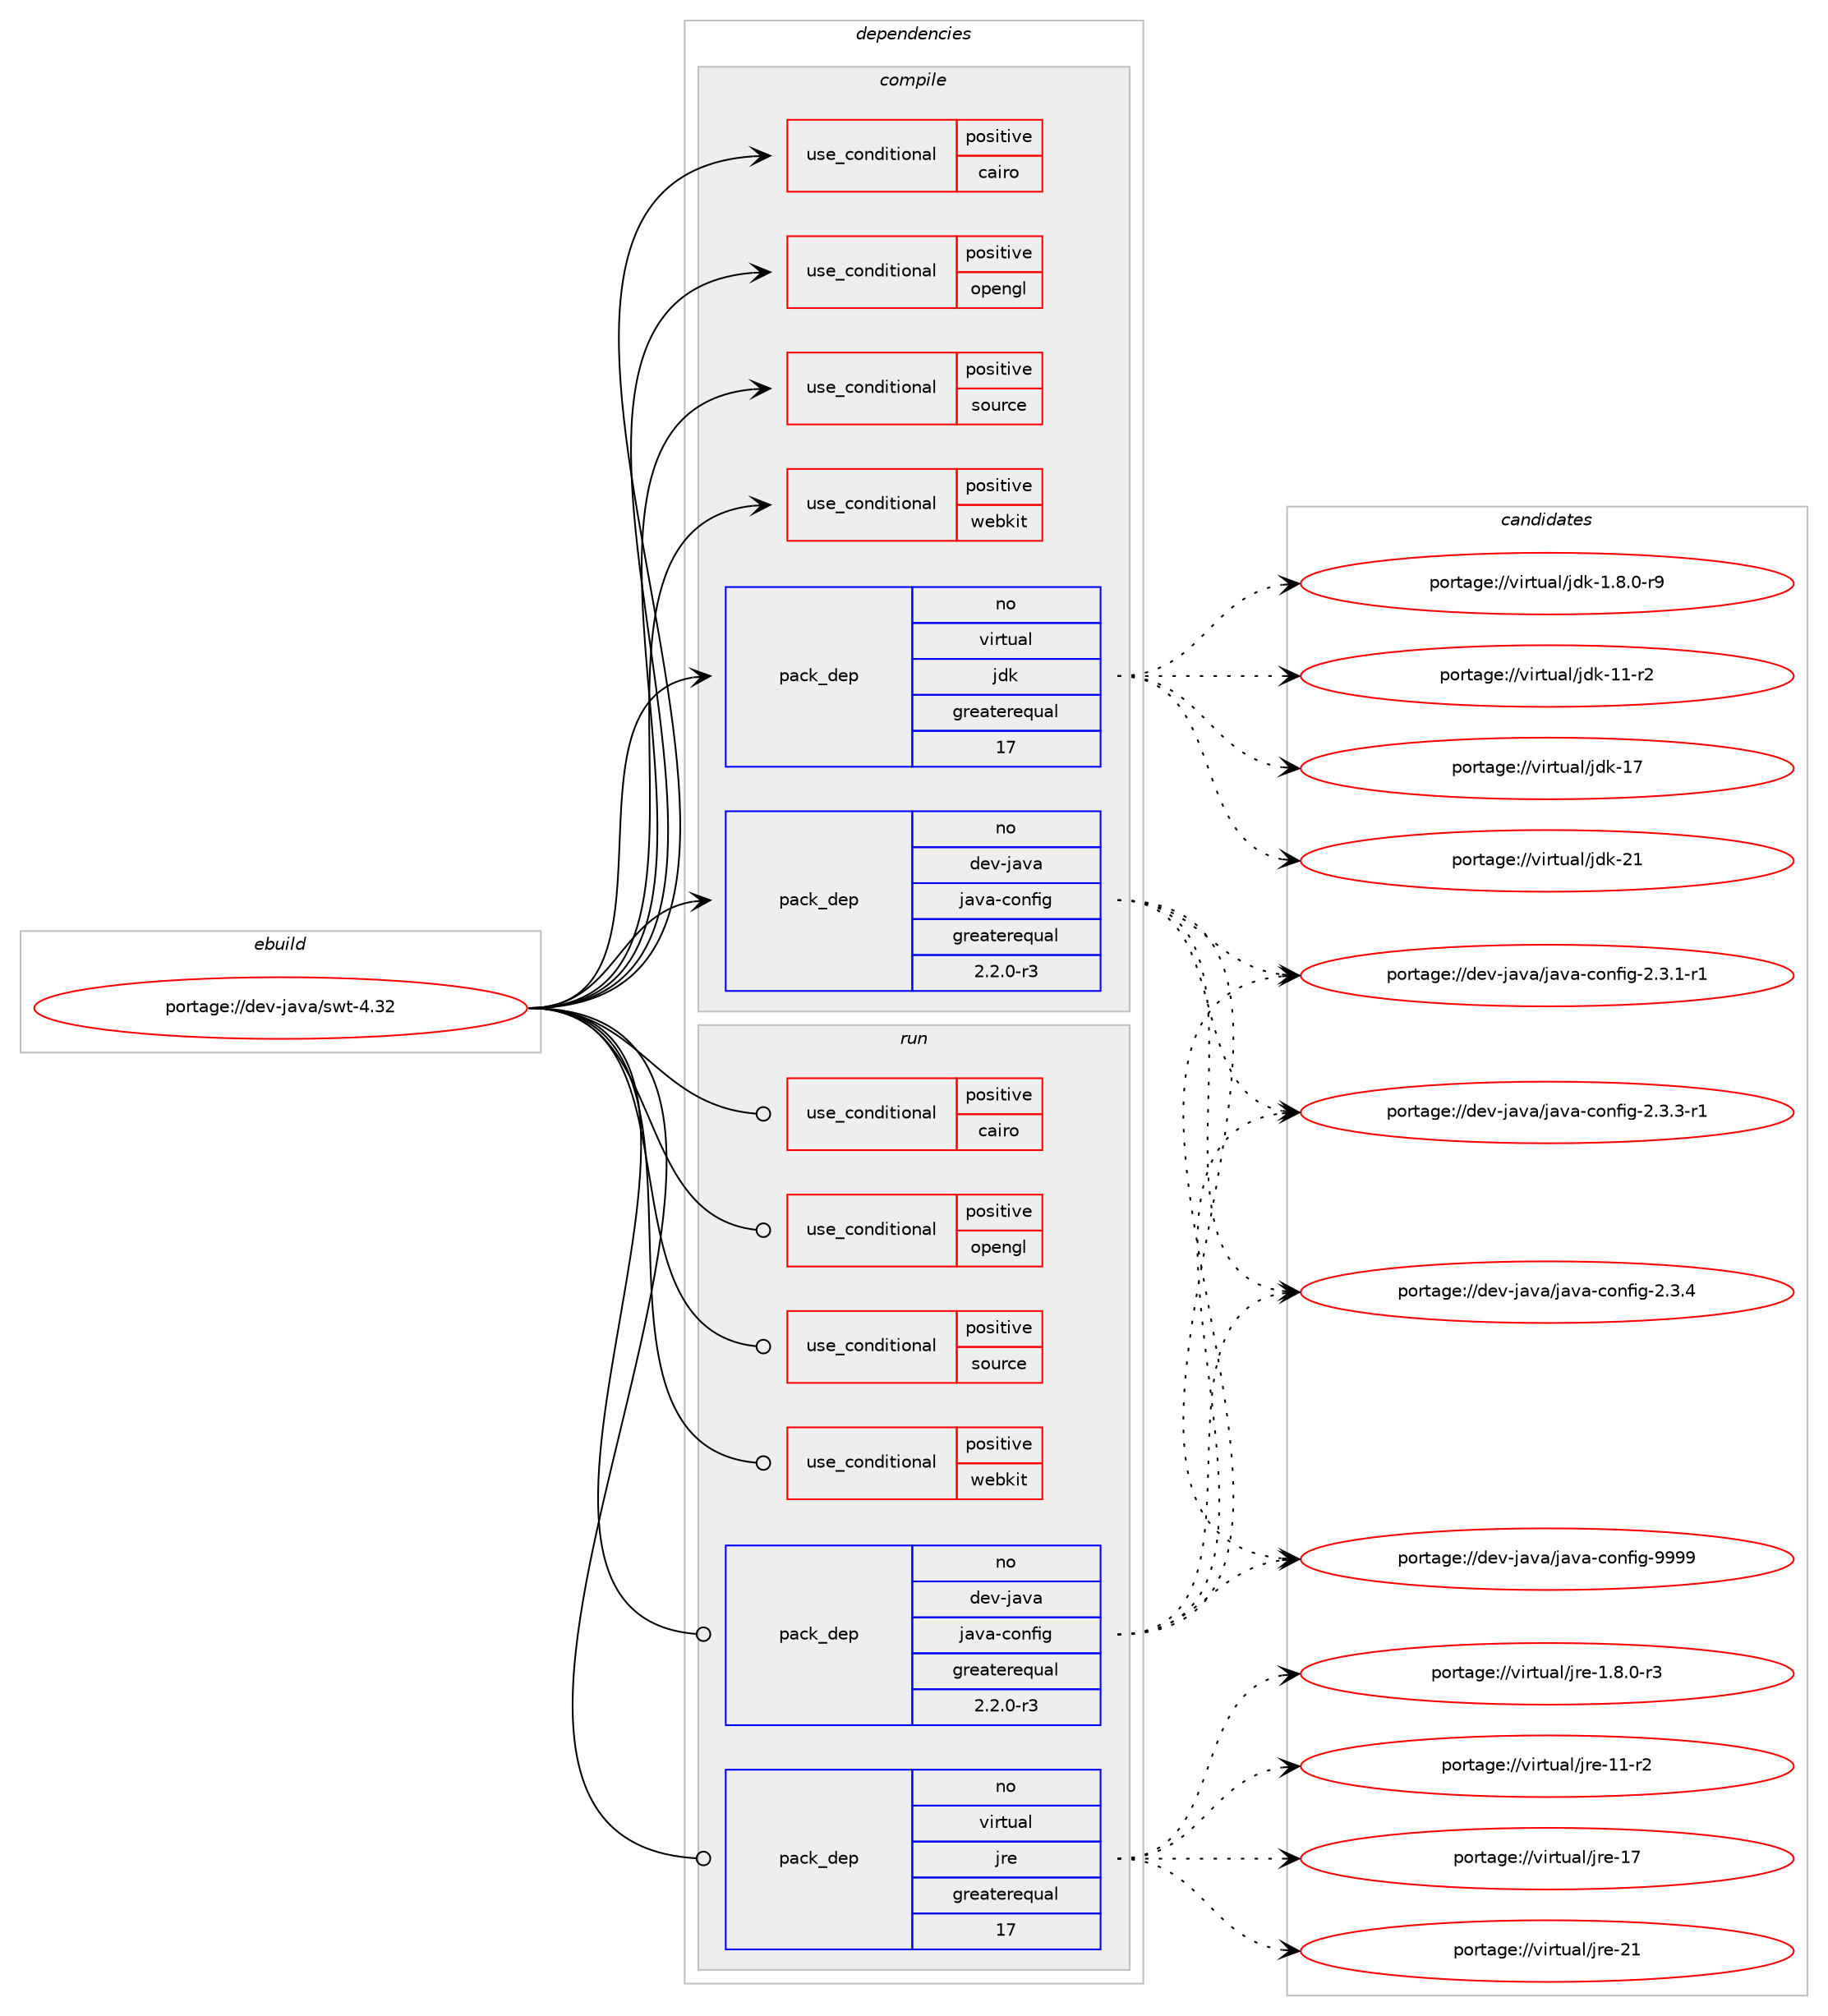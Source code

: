 digraph prolog {

# *************
# Graph options
# *************

newrank=true;
concentrate=true;
compound=true;
graph [rankdir=LR,fontname=Helvetica,fontsize=10,ranksep=1.5];#, ranksep=2.5, nodesep=0.2];
edge  [arrowhead=vee];
node  [fontname=Helvetica,fontsize=10];

# **********
# The ebuild
# **********

subgraph cluster_leftcol {
color=gray;
rank=same;
label=<<i>ebuild</i>>;
id [label="portage://dev-java/swt-4.32", color=red, width=4, href="../dev-java/swt-4.32.svg"];
}

# ****************
# The dependencies
# ****************

subgraph cluster_midcol {
color=gray;
label=<<i>dependencies</i>>;
subgraph cluster_compile {
fillcolor="#eeeeee";
style=filled;
label=<<i>compile</i>>;
subgraph cond21896 {
dependency49535 [label=<<TABLE BORDER="0" CELLBORDER="1" CELLSPACING="0" CELLPADDING="4"><TR><TD ROWSPAN="3" CELLPADDING="10">use_conditional</TD></TR><TR><TD>positive</TD></TR><TR><TD>cairo</TD></TR></TABLE>>, shape=none, color=red];
# *** BEGIN UNKNOWN DEPENDENCY TYPE (TODO) ***
# dependency49535 -> package_dependency(portage://dev-java/swt-4.32,install,no,x11-libs,cairo,none,[,,],[],[])
# *** END UNKNOWN DEPENDENCY TYPE (TODO) ***

}
id:e -> dependency49535:w [weight=20,style="solid",arrowhead="vee"];
subgraph cond21897 {
dependency49536 [label=<<TABLE BORDER="0" CELLBORDER="1" CELLSPACING="0" CELLPADDING="4"><TR><TD ROWSPAN="3" CELLPADDING="10">use_conditional</TD></TR><TR><TD>positive</TD></TR><TR><TD>opengl</TD></TR></TABLE>>, shape=none, color=red];
# *** BEGIN UNKNOWN DEPENDENCY TYPE (TODO) ***
# dependency49536 -> package_dependency(portage://dev-java/swt-4.32,install,no,virtual,glu,none,[,,],[],[])
# *** END UNKNOWN DEPENDENCY TYPE (TODO) ***

# *** BEGIN UNKNOWN DEPENDENCY TYPE (TODO) ***
# dependency49536 -> package_dependency(portage://dev-java/swt-4.32,install,no,virtual,opengl,none,[,,],[],[])
# *** END UNKNOWN DEPENDENCY TYPE (TODO) ***

}
id:e -> dependency49536:w [weight=20,style="solid",arrowhead="vee"];
subgraph cond21898 {
dependency49537 [label=<<TABLE BORDER="0" CELLBORDER="1" CELLSPACING="0" CELLPADDING="4"><TR><TD ROWSPAN="3" CELLPADDING="10">use_conditional</TD></TR><TR><TD>positive</TD></TR><TR><TD>source</TD></TR></TABLE>>, shape=none, color=red];
# *** BEGIN UNKNOWN DEPENDENCY TYPE (TODO) ***
# dependency49537 -> package_dependency(portage://dev-java/swt-4.32,install,no,app-arch,zip,none,[,,],[],[])
# *** END UNKNOWN DEPENDENCY TYPE (TODO) ***

}
id:e -> dependency49537:w [weight=20,style="solid",arrowhead="vee"];
subgraph cond21899 {
dependency49538 [label=<<TABLE BORDER="0" CELLBORDER="1" CELLSPACING="0" CELLPADDING="4"><TR><TD ROWSPAN="3" CELLPADDING="10">use_conditional</TD></TR><TR><TD>positive</TD></TR><TR><TD>webkit</TD></TR></TABLE>>, shape=none, color=red];
# *** BEGIN UNKNOWN DEPENDENCY TYPE (TODO) ***
# dependency49538 -> package_dependency(portage://dev-java/swt-4.32,install,no,net-libs,webkit-gtk,none,[,,],[slot(4.1)],[])
# *** END UNKNOWN DEPENDENCY TYPE (TODO) ***

}
id:e -> dependency49538:w [weight=20,style="solid",arrowhead="vee"];
# *** BEGIN UNKNOWN DEPENDENCY TYPE (TODO) ***
# id -> package_dependency(portage://dev-java/swt-4.32,install,no,app-accessibility,at-spi2-core,none,[,,],[slot(2)],[])
# *** END UNKNOWN DEPENDENCY TYPE (TODO) ***

subgraph pack26607 {
dependency49539 [label=<<TABLE BORDER="0" CELLBORDER="1" CELLSPACING="0" CELLPADDING="4" WIDTH="220"><TR><TD ROWSPAN="6" CELLPADDING="30">pack_dep</TD></TR><TR><TD WIDTH="110">no</TD></TR><TR><TD>dev-java</TD></TR><TR><TD>java-config</TD></TR><TR><TD>greaterequal</TD></TR><TR><TD>2.2.0-r3</TD></TR></TABLE>>, shape=none, color=blue];
}
id:e -> dependency49539:w [weight=20,style="solid",arrowhead="vee"];
# *** BEGIN UNKNOWN DEPENDENCY TYPE (TODO) ***
# id -> package_dependency(portage://dev-java/swt-4.32,install,no,dev-libs,glib,none,[,,],[],[])
# *** END UNKNOWN DEPENDENCY TYPE (TODO) ***

subgraph pack26608 {
dependency49540 [label=<<TABLE BORDER="0" CELLBORDER="1" CELLSPACING="0" CELLPADDING="4" WIDTH="220"><TR><TD ROWSPAN="6" CELLPADDING="30">pack_dep</TD></TR><TR><TD WIDTH="110">no</TD></TR><TR><TD>virtual</TD></TR><TR><TD>jdk</TD></TR><TR><TD>greaterequal</TD></TR><TR><TD>17</TD></TR></TABLE>>, shape=none, color=blue];
}
id:e -> dependency49540:w [weight=20,style="solid",arrowhead="vee"];
# *** BEGIN UNKNOWN DEPENDENCY TYPE (TODO) ***
# id -> package_dependency(portage://dev-java/swt-4.32,install,no,x11-base,xorg-proto,none,[,,],[],[])
# *** END UNKNOWN DEPENDENCY TYPE (TODO) ***

# *** BEGIN UNKNOWN DEPENDENCY TYPE (TODO) ***
# id -> package_dependency(portage://dev-java/swt-4.32,install,no,x11-libs,gtk+,none,[,,],[slot(3)],[])
# *** END UNKNOWN DEPENDENCY TYPE (TODO) ***

# *** BEGIN UNKNOWN DEPENDENCY TYPE (TODO) ***
# id -> package_dependency(portage://dev-java/swt-4.32,install,no,x11-libs,libX11,none,[,,],[],[])
# *** END UNKNOWN DEPENDENCY TYPE (TODO) ***

# *** BEGIN UNKNOWN DEPENDENCY TYPE (TODO) ***
# id -> package_dependency(portage://dev-java/swt-4.32,install,no,x11-libs,libXrender,none,[,,],[],[])
# *** END UNKNOWN DEPENDENCY TYPE (TODO) ***

# *** BEGIN UNKNOWN DEPENDENCY TYPE (TODO) ***
# id -> package_dependency(portage://dev-java/swt-4.32,install,no,x11-libs,libXt,none,[,,],[],[])
# *** END UNKNOWN DEPENDENCY TYPE (TODO) ***

# *** BEGIN UNKNOWN DEPENDENCY TYPE (TODO) ***
# id -> package_dependency(portage://dev-java/swt-4.32,install,no,x11-libs,libXtst,none,[,,],[],[])
# *** END UNKNOWN DEPENDENCY TYPE (TODO) ***

}
subgraph cluster_compileandrun {
fillcolor="#eeeeee";
style=filled;
label=<<i>compile and run</i>>;
}
subgraph cluster_run {
fillcolor="#eeeeee";
style=filled;
label=<<i>run</i>>;
subgraph cond21900 {
dependency49541 [label=<<TABLE BORDER="0" CELLBORDER="1" CELLSPACING="0" CELLPADDING="4"><TR><TD ROWSPAN="3" CELLPADDING="10">use_conditional</TD></TR><TR><TD>positive</TD></TR><TR><TD>cairo</TD></TR></TABLE>>, shape=none, color=red];
# *** BEGIN UNKNOWN DEPENDENCY TYPE (TODO) ***
# dependency49541 -> package_dependency(portage://dev-java/swt-4.32,run,no,x11-libs,cairo,none,[,,],[],[])
# *** END UNKNOWN DEPENDENCY TYPE (TODO) ***

}
id:e -> dependency49541:w [weight=20,style="solid",arrowhead="odot"];
subgraph cond21901 {
dependency49542 [label=<<TABLE BORDER="0" CELLBORDER="1" CELLSPACING="0" CELLPADDING="4"><TR><TD ROWSPAN="3" CELLPADDING="10">use_conditional</TD></TR><TR><TD>positive</TD></TR><TR><TD>opengl</TD></TR></TABLE>>, shape=none, color=red];
# *** BEGIN UNKNOWN DEPENDENCY TYPE (TODO) ***
# dependency49542 -> package_dependency(portage://dev-java/swt-4.32,run,no,virtual,glu,none,[,,],[],[])
# *** END UNKNOWN DEPENDENCY TYPE (TODO) ***

# *** BEGIN UNKNOWN DEPENDENCY TYPE (TODO) ***
# dependency49542 -> package_dependency(portage://dev-java/swt-4.32,run,no,virtual,opengl,none,[,,],[],[])
# *** END UNKNOWN DEPENDENCY TYPE (TODO) ***

}
id:e -> dependency49542:w [weight=20,style="solid",arrowhead="odot"];
subgraph cond21902 {
dependency49543 [label=<<TABLE BORDER="0" CELLBORDER="1" CELLSPACING="0" CELLPADDING="4"><TR><TD ROWSPAN="3" CELLPADDING="10">use_conditional</TD></TR><TR><TD>positive</TD></TR><TR><TD>source</TD></TR></TABLE>>, shape=none, color=red];
# *** BEGIN UNKNOWN DEPENDENCY TYPE (TODO) ***
# dependency49543 -> package_dependency(portage://dev-java/swt-4.32,run,no,app-arch,zip,none,[,,],[],[])
# *** END UNKNOWN DEPENDENCY TYPE (TODO) ***

}
id:e -> dependency49543:w [weight=20,style="solid",arrowhead="odot"];
subgraph cond21903 {
dependency49544 [label=<<TABLE BORDER="0" CELLBORDER="1" CELLSPACING="0" CELLPADDING="4"><TR><TD ROWSPAN="3" CELLPADDING="10">use_conditional</TD></TR><TR><TD>positive</TD></TR><TR><TD>webkit</TD></TR></TABLE>>, shape=none, color=red];
# *** BEGIN UNKNOWN DEPENDENCY TYPE (TODO) ***
# dependency49544 -> package_dependency(portage://dev-java/swt-4.32,run,no,net-libs,webkit-gtk,none,[,,],[slot(4.1)],[])
# *** END UNKNOWN DEPENDENCY TYPE (TODO) ***

}
id:e -> dependency49544:w [weight=20,style="solid",arrowhead="odot"];
# *** BEGIN UNKNOWN DEPENDENCY TYPE (TODO) ***
# id -> package_dependency(portage://dev-java/swt-4.32,run,no,app-accessibility,at-spi2-core,none,[,,],[slot(2)],[])
# *** END UNKNOWN DEPENDENCY TYPE (TODO) ***

subgraph pack26609 {
dependency49545 [label=<<TABLE BORDER="0" CELLBORDER="1" CELLSPACING="0" CELLPADDING="4" WIDTH="220"><TR><TD ROWSPAN="6" CELLPADDING="30">pack_dep</TD></TR><TR><TD WIDTH="110">no</TD></TR><TR><TD>dev-java</TD></TR><TR><TD>java-config</TD></TR><TR><TD>greaterequal</TD></TR><TR><TD>2.2.0-r3</TD></TR></TABLE>>, shape=none, color=blue];
}
id:e -> dependency49545:w [weight=20,style="solid",arrowhead="odot"];
# *** BEGIN UNKNOWN DEPENDENCY TYPE (TODO) ***
# id -> package_dependency(portage://dev-java/swt-4.32,run,no,dev-libs,glib,none,[,,],[],[])
# *** END UNKNOWN DEPENDENCY TYPE (TODO) ***

subgraph pack26610 {
dependency49546 [label=<<TABLE BORDER="0" CELLBORDER="1" CELLSPACING="0" CELLPADDING="4" WIDTH="220"><TR><TD ROWSPAN="6" CELLPADDING="30">pack_dep</TD></TR><TR><TD WIDTH="110">no</TD></TR><TR><TD>virtual</TD></TR><TR><TD>jre</TD></TR><TR><TD>greaterequal</TD></TR><TR><TD>17</TD></TR></TABLE>>, shape=none, color=blue];
}
id:e -> dependency49546:w [weight=20,style="solid",arrowhead="odot"];
# *** BEGIN UNKNOWN DEPENDENCY TYPE (TODO) ***
# id -> package_dependency(portage://dev-java/swt-4.32,run,no,x11-libs,gtk+,none,[,,],[slot(3)],[])
# *** END UNKNOWN DEPENDENCY TYPE (TODO) ***

# *** BEGIN UNKNOWN DEPENDENCY TYPE (TODO) ***
# id -> package_dependency(portage://dev-java/swt-4.32,run,no,x11-libs,libX11,none,[,,],[],[])
# *** END UNKNOWN DEPENDENCY TYPE (TODO) ***

# *** BEGIN UNKNOWN DEPENDENCY TYPE (TODO) ***
# id -> package_dependency(portage://dev-java/swt-4.32,run,no,x11-libs,libXtst,none,[,,],[],[])
# *** END UNKNOWN DEPENDENCY TYPE (TODO) ***

}
}

# **************
# The candidates
# **************

subgraph cluster_choices {
rank=same;
color=gray;
label=<<i>candidates</i>>;

subgraph choice26607 {
color=black;
nodesep=1;
choice10010111845106971189747106971189745991111101021051034550465146494511449 [label="portage://dev-java/java-config-2.3.1-r1", color=red, width=4,href="../dev-java/java-config-2.3.1-r1.svg"];
choice10010111845106971189747106971189745991111101021051034550465146514511449 [label="portage://dev-java/java-config-2.3.3-r1", color=red, width=4,href="../dev-java/java-config-2.3.3-r1.svg"];
choice1001011184510697118974710697118974599111110102105103455046514652 [label="portage://dev-java/java-config-2.3.4", color=red, width=4,href="../dev-java/java-config-2.3.4.svg"];
choice10010111845106971189747106971189745991111101021051034557575757 [label="portage://dev-java/java-config-9999", color=red, width=4,href="../dev-java/java-config-9999.svg"];
dependency49539:e -> choice10010111845106971189747106971189745991111101021051034550465146494511449:w [style=dotted,weight="100"];
dependency49539:e -> choice10010111845106971189747106971189745991111101021051034550465146514511449:w [style=dotted,weight="100"];
dependency49539:e -> choice1001011184510697118974710697118974599111110102105103455046514652:w [style=dotted,weight="100"];
dependency49539:e -> choice10010111845106971189747106971189745991111101021051034557575757:w [style=dotted,weight="100"];
}
subgraph choice26608 {
color=black;
nodesep=1;
choice11810511411611797108471061001074549465646484511457 [label="portage://virtual/jdk-1.8.0-r9", color=red, width=4,href="../virtual/jdk-1.8.0-r9.svg"];
choice11810511411611797108471061001074549494511450 [label="portage://virtual/jdk-11-r2", color=red, width=4,href="../virtual/jdk-11-r2.svg"];
choice1181051141161179710847106100107454955 [label="portage://virtual/jdk-17", color=red, width=4,href="../virtual/jdk-17.svg"];
choice1181051141161179710847106100107455049 [label="portage://virtual/jdk-21", color=red, width=4,href="../virtual/jdk-21.svg"];
dependency49540:e -> choice11810511411611797108471061001074549465646484511457:w [style=dotted,weight="100"];
dependency49540:e -> choice11810511411611797108471061001074549494511450:w [style=dotted,weight="100"];
dependency49540:e -> choice1181051141161179710847106100107454955:w [style=dotted,weight="100"];
dependency49540:e -> choice1181051141161179710847106100107455049:w [style=dotted,weight="100"];
}
subgraph choice26609 {
color=black;
nodesep=1;
choice10010111845106971189747106971189745991111101021051034550465146494511449 [label="portage://dev-java/java-config-2.3.1-r1", color=red, width=4,href="../dev-java/java-config-2.3.1-r1.svg"];
choice10010111845106971189747106971189745991111101021051034550465146514511449 [label="portage://dev-java/java-config-2.3.3-r1", color=red, width=4,href="../dev-java/java-config-2.3.3-r1.svg"];
choice1001011184510697118974710697118974599111110102105103455046514652 [label="portage://dev-java/java-config-2.3.4", color=red, width=4,href="../dev-java/java-config-2.3.4.svg"];
choice10010111845106971189747106971189745991111101021051034557575757 [label="portage://dev-java/java-config-9999", color=red, width=4,href="../dev-java/java-config-9999.svg"];
dependency49545:e -> choice10010111845106971189747106971189745991111101021051034550465146494511449:w [style=dotted,weight="100"];
dependency49545:e -> choice10010111845106971189747106971189745991111101021051034550465146514511449:w [style=dotted,weight="100"];
dependency49545:e -> choice1001011184510697118974710697118974599111110102105103455046514652:w [style=dotted,weight="100"];
dependency49545:e -> choice10010111845106971189747106971189745991111101021051034557575757:w [style=dotted,weight="100"];
}
subgraph choice26610 {
color=black;
nodesep=1;
choice11810511411611797108471061141014549465646484511451 [label="portage://virtual/jre-1.8.0-r3", color=red, width=4,href="../virtual/jre-1.8.0-r3.svg"];
choice11810511411611797108471061141014549494511450 [label="portage://virtual/jre-11-r2", color=red, width=4,href="../virtual/jre-11-r2.svg"];
choice1181051141161179710847106114101454955 [label="portage://virtual/jre-17", color=red, width=4,href="../virtual/jre-17.svg"];
choice1181051141161179710847106114101455049 [label="portage://virtual/jre-21", color=red, width=4,href="../virtual/jre-21.svg"];
dependency49546:e -> choice11810511411611797108471061141014549465646484511451:w [style=dotted,weight="100"];
dependency49546:e -> choice11810511411611797108471061141014549494511450:w [style=dotted,weight="100"];
dependency49546:e -> choice1181051141161179710847106114101454955:w [style=dotted,weight="100"];
dependency49546:e -> choice1181051141161179710847106114101455049:w [style=dotted,weight="100"];
}
}

}
